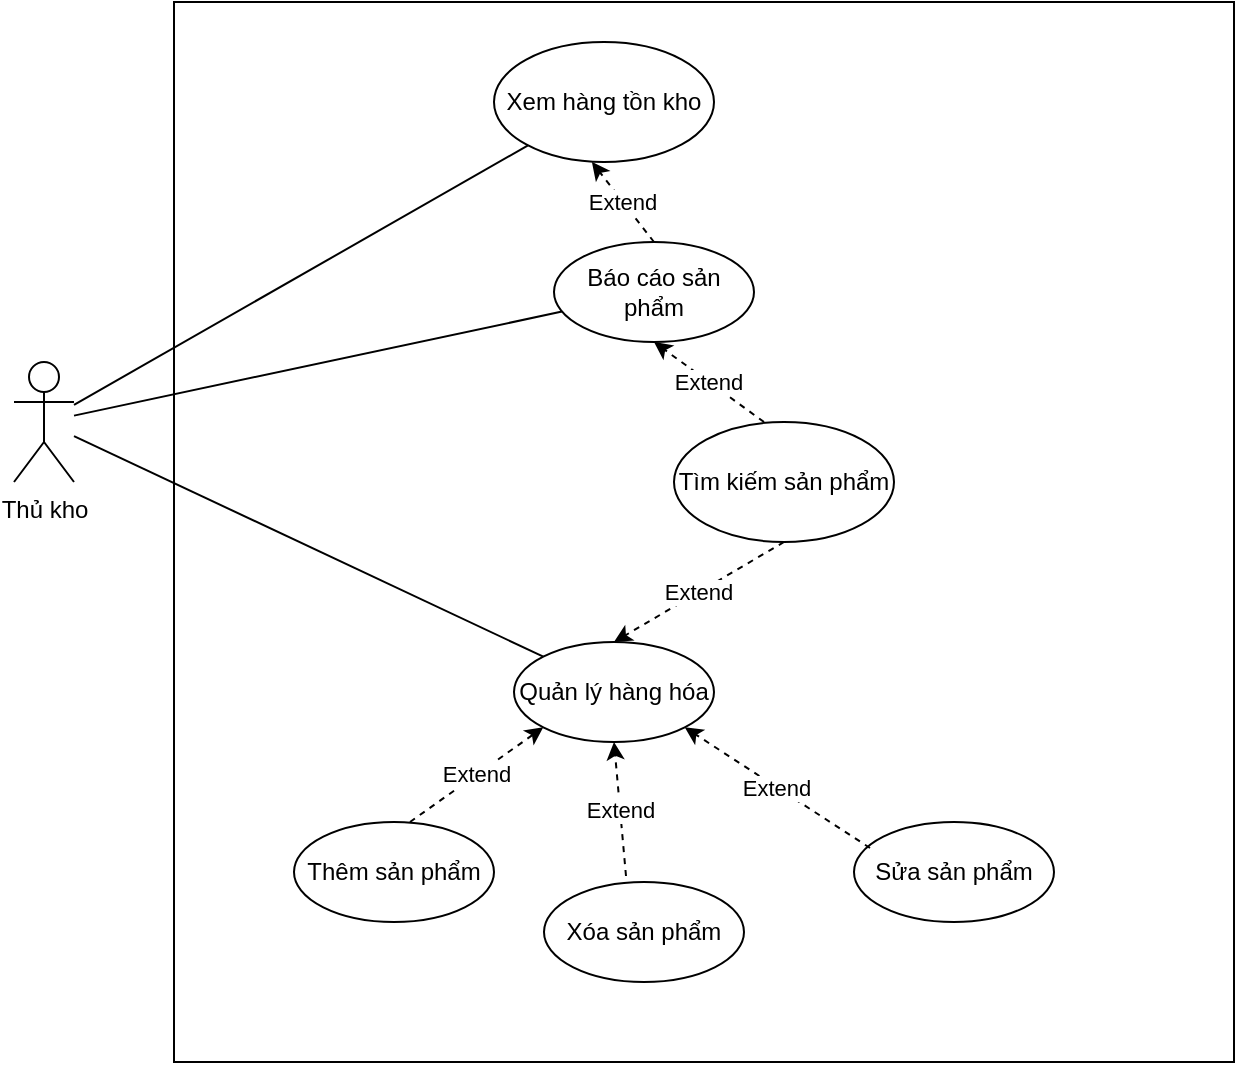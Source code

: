 <mxfile version="13.9.9" type="device"><diagram id="wKGppsZCabxawa4MB4gr" name="Page-1"><mxGraphModel dx="852" dy="1595" grid="1" gridSize="10" guides="1" tooltips="1" connect="1" arrows="1" fold="1" page="1" pageScale="1" pageWidth="850" pageHeight="1100" math="0" shadow="0"><root><mxCell id="0"/><mxCell id="1" parent="0"/><mxCell id="JmrGelO_igkIekRhrfiD-1" value="Thủ kho" style="shape=umlActor;verticalLabelPosition=bottom;verticalAlign=top;html=1;outlineConnect=0;" parent="1" vertex="1"><mxGeometry x="160" y="120" width="30" height="60" as="geometry"/></mxCell><mxCell id="JmrGelO_igkIekRhrfiD-2" value="" style="whiteSpace=wrap;html=1;aspect=fixed;fillColor=none;" parent="1" vertex="1"><mxGeometry x="240" y="-60" width="530" height="530" as="geometry"/></mxCell><mxCell id="S3ANLeLBjd6ZDgGp_tID-1" value="Xem hàng tồn kho" style="ellipse;whiteSpace=wrap;html=1;fillColor=none;" parent="1" vertex="1"><mxGeometry x="400" y="-40" width="110" height="60" as="geometry"/></mxCell><mxCell id="gBHfHlNmuSSrXy5q1kYB-1" value="Quản lý hàng hóa" style="ellipse;whiteSpace=wrap;html=1;fillColor=none;" parent="1" vertex="1"><mxGeometry x="410" y="260" width="100" height="50" as="geometry"/></mxCell><mxCell id="wXb6Ao_QRuHg6Fd0CA7c-1" value="Báo cáo sản phẩm" style="ellipse;whiteSpace=wrap;html=1;fillColor=none;" parent="1" vertex="1"><mxGeometry x="430" y="60" width="100" height="50" as="geometry"/></mxCell><mxCell id="cUdRhWH7QpMMQfRRAqWm-1" value="Extend" style="endArrow=classic;html=1;dashed=1;entryX=0.5;entryY=0;entryDx=0;entryDy=0;exitX=0.5;exitY=1;exitDx=0;exitDy=0;" parent="1" source="cUdRhWH7QpMMQfRRAqWm-3" target="gBHfHlNmuSSrXy5q1kYB-1" edge="1"><mxGeometry width="50" height="50" relative="1" as="geometry"><mxPoint x="780" y="230" as="sourcePoint"/><mxPoint x="760" y="127" as="targetPoint"/></mxGeometry></mxCell><mxCell id="cUdRhWH7QpMMQfRRAqWm-3" value="Tìm kiếm sản phẩm" style="ellipse;whiteSpace=wrap;html=1;fillColor=none;" parent="1" vertex="1"><mxGeometry x="490" y="150" width="110" height="60" as="geometry"/></mxCell><mxCell id="cUdRhWH7QpMMQfRRAqWm-4" value="" style="endArrow=none;html=1;" parent="1" source="JmrGelO_igkIekRhrfiD-1" target="S3ANLeLBjd6ZDgGp_tID-1" edge="1"><mxGeometry width="50" height="50" relative="1" as="geometry"><mxPoint x="180" y="167.895" as="sourcePoint"/><mxPoint x="260" y="210" as="targetPoint"/></mxGeometry></mxCell><mxCell id="cUdRhWH7QpMMQfRRAqWm-6" value="" style="endArrow=none;html=1;" parent="1" source="JmrGelO_igkIekRhrfiD-1" target="wXb6Ao_QRuHg6Fd0CA7c-1" edge="1"><mxGeometry width="50" height="50" relative="1" as="geometry"><mxPoint x="190" y="165" as="sourcePoint"/><mxPoint x="428.069" y="85.644" as="targetPoint"/></mxGeometry></mxCell><mxCell id="cUdRhWH7QpMMQfRRAqWm-7" value="" style="endArrow=none;html=1;entryX=0;entryY=0;entryDx=0;entryDy=0;" parent="1" source="JmrGelO_igkIekRhrfiD-1" target="gBHfHlNmuSSrXy5q1kYB-1" edge="1"><mxGeometry width="50" height="50" relative="1" as="geometry"><mxPoint x="180" y="167.353" as="sourcePoint"/><mxPoint x="384.296" y="267.498" as="targetPoint"/></mxGeometry></mxCell><mxCell id="cUdRhWH7QpMMQfRRAqWm-13" value="Extend" style="endArrow=classic;html=1;dashed=1;entryX=0.445;entryY=1;entryDx=0;entryDy=0;entryPerimeter=0;exitX=0.5;exitY=0;exitDx=0;exitDy=0;" parent="1" source="wXb6Ao_QRuHg6Fd0CA7c-1" target="S3ANLeLBjd6ZDgGp_tID-1" edge="1"><mxGeometry width="50" height="50" relative="1" as="geometry"><mxPoint x="590" y="103" as="sourcePoint"/><mxPoint x="570" as="targetPoint"/></mxGeometry></mxCell><mxCell id="6ItoQJgSj75XXpgMhK8K-3" value="Thêm sản phẩm" style="ellipse;whiteSpace=wrap;html=1;fillColor=none;" parent="1" vertex="1"><mxGeometry x="300" y="350" width="100" height="50" as="geometry"/></mxCell><mxCell id="6ItoQJgSj75XXpgMhK8K-4" value="Xóa sản phẩm" style="ellipse;whiteSpace=wrap;html=1;fillColor=none;" parent="1" vertex="1"><mxGeometry x="425" y="380" width="100" height="50" as="geometry"/></mxCell><mxCell id="6ItoQJgSj75XXpgMhK8K-6" value="Sửa sản phẩm" style="ellipse;whiteSpace=wrap;html=1;fillColor=none;" parent="1" vertex="1"><mxGeometry x="580" y="350" width="100" height="50" as="geometry"/></mxCell><mxCell id="6ItoQJgSj75XXpgMhK8K-7" value="Extend" style="endArrow=classic;html=1;dashed=1;exitX=0.409;exitY=0;exitDx=0;exitDy=0;exitPerimeter=0;entryX=0.5;entryY=1;entryDx=0;entryDy=0;" parent="1" source="cUdRhWH7QpMMQfRRAqWm-3" target="wXb6Ao_QRuHg6Fd0CA7c-1" edge="1"><mxGeometry width="50" height="50" relative="1" as="geometry"><mxPoint x="445" y="210" as="sourcePoint"/><mxPoint x="170" y="60" as="targetPoint"/></mxGeometry></mxCell><mxCell id="6ItoQJgSj75XXpgMhK8K-8" value="Extend" style="endArrow=classic;html=1;dashed=1;entryX=0;entryY=1;entryDx=0;entryDy=0;exitX=0.58;exitY=0;exitDx=0;exitDy=0;exitPerimeter=0;" parent="1" source="6ItoQJgSj75XXpgMhK8K-3" target="gBHfHlNmuSSrXy5q1kYB-1" edge="1"><mxGeometry width="50" height="50" relative="1" as="geometry"><mxPoint x="430" y="220" as="sourcePoint"/><mxPoint x="470" y="270" as="targetPoint"/></mxGeometry></mxCell><mxCell id="6ItoQJgSj75XXpgMhK8K-9" value="Extend" style="endArrow=classic;html=1;dashed=1;entryX=0.5;entryY=1;entryDx=0;entryDy=0;exitX=0.41;exitY=-0.06;exitDx=0;exitDy=0;exitPerimeter=0;" parent="1" source="6ItoQJgSj75XXpgMhK8K-4" target="gBHfHlNmuSSrXy5q1kYB-1" edge="1"><mxGeometry width="50" height="50" relative="1" as="geometry"><mxPoint x="408" y="380" as="sourcePoint"/><mxPoint x="434.645" y="312.678" as="targetPoint"/></mxGeometry></mxCell><mxCell id="6ItoQJgSj75XXpgMhK8K-10" value="Extend" style="endArrow=classic;html=1;dashed=1;entryX=1;entryY=1;entryDx=0;entryDy=0;exitX=0.08;exitY=0.26;exitDx=0;exitDy=0;exitPerimeter=0;" parent="1" source="6ItoQJgSj75XXpgMhK8K-6" target="gBHfHlNmuSSrXy5q1kYB-1" edge="1"><mxGeometry width="50" height="50" relative="1" as="geometry"><mxPoint x="591" y="349" as="sourcePoint"/><mxPoint x="470" y="320" as="targetPoint"/></mxGeometry></mxCell></root></mxGraphModel></diagram></mxfile>